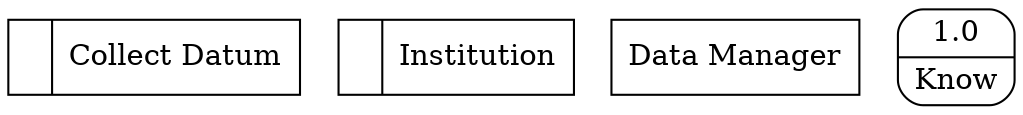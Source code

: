 digraph dfd2{ 
node[shape=record]
200 [label="<f0>  |<f1> Collect Datum " ];
201 [label="<f0>  |<f1> Institution " ];
202 [label="Data Manager" shape=box];
203 [label="{<f0> 1.0|<f1> Know }" shape=Mrecord];
}